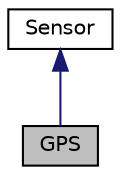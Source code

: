 digraph "GPS"
{
  edge [fontname="Helvetica",fontsize="10",labelfontname="Helvetica",labelfontsize="10"];
  node [fontname="Helvetica",fontsize="10",shape=record];
  Node0 [label="GPS",height=0.2,width=0.4,color="black", fillcolor="grey75", style="filled", fontcolor="black"];
  Node1 -> Node0 [dir="back",color="midnightblue",fontsize="10",style="solid",fontname="Helvetica"];
  Node1 [label="Sensor",height=0.2,width=0.4,color="black", fillcolor="white", style="filled",URL="$class_sensor.html",tooltip="The Sensor class Clase principal que hereda cada sensor. "];
}
